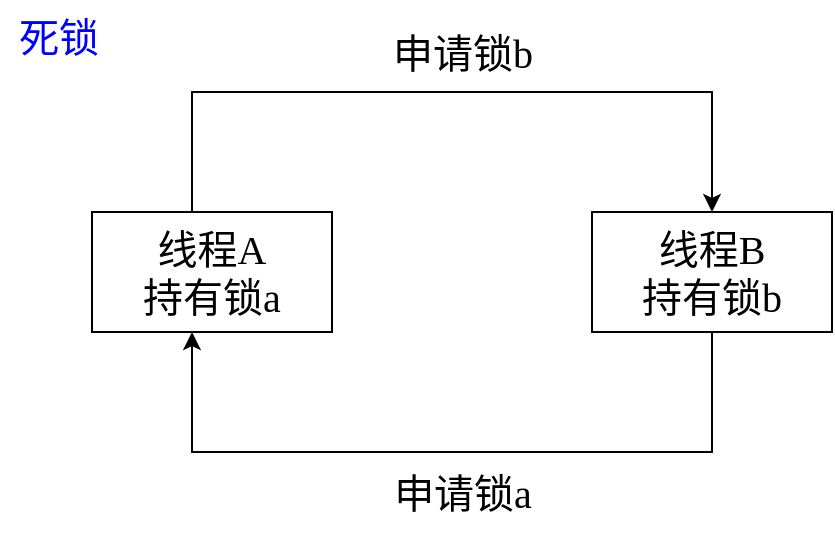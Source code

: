 <mxfile version="21.1.4" type="device">
  <diagram name="第 1 页" id="LZNF_8T9O6yg8gX1w5-V">
    <mxGraphModel dx="293" dy="741" grid="0" gridSize="10" guides="1" tooltips="1" connect="1" arrows="1" fold="1" page="1" pageScale="1" pageWidth="1654" pageHeight="2336" math="0" shadow="0">
      <root>
        <mxCell id="0" />
        <mxCell id="1" parent="0" />
        <mxCell id="F_sDWDLbUKnOG0Z-pPJB-4" style="edgeStyle=orthogonalEdgeStyle;rounded=0;orthogonalLoop=1;jettySize=auto;html=1;exitX=0.5;exitY=0;exitDx=0;exitDy=0;entryX=0.5;entryY=0;entryDx=0;entryDy=0;" edge="1" parent="1" source="F_sDWDLbUKnOG0Z-pPJB-1" target="F_sDWDLbUKnOG0Z-pPJB-3">
          <mxGeometry relative="1" as="geometry">
            <Array as="points">
              <mxPoint x="170" y="60" />
              <mxPoint x="430" y="60" />
            </Array>
          </mxGeometry>
        </mxCell>
        <mxCell id="F_sDWDLbUKnOG0Z-pPJB-1" value="&lt;span style=&quot;font-size: 20px;&quot;&gt;线程A&lt;br&gt;持有锁a&lt;br&gt;&lt;/span&gt;" style="rounded=0;whiteSpace=wrap;html=1;fontFamily=Songti TC;" vertex="1" parent="1">
          <mxGeometry x="120" y="120" width="120" height="60" as="geometry" />
        </mxCell>
        <mxCell id="F_sDWDLbUKnOG0Z-pPJB-6" style="edgeStyle=orthogonalEdgeStyle;rounded=0;orthogonalLoop=1;jettySize=auto;html=1;exitX=0.5;exitY=1;exitDx=0;exitDy=0;" edge="1" parent="1" source="F_sDWDLbUKnOG0Z-pPJB-3">
          <mxGeometry relative="1" as="geometry">
            <mxPoint x="170" y="180" as="targetPoint" />
            <Array as="points">
              <mxPoint x="430" y="240" />
              <mxPoint x="170" y="240" />
              <mxPoint x="170" y="180" />
            </Array>
          </mxGeometry>
        </mxCell>
        <mxCell id="F_sDWDLbUKnOG0Z-pPJB-3" value="&lt;span style=&quot;font-size: 20px;&quot;&gt;线程B&lt;br&gt;持有锁b&lt;br&gt;&lt;/span&gt;" style="rounded=0;whiteSpace=wrap;html=1;fontFamily=Songti TC;" vertex="1" parent="1">
          <mxGeometry x="370" y="120" width="120" height="60" as="geometry" />
        </mxCell>
        <mxCell id="F_sDWDLbUKnOG0Z-pPJB-5" value="&lt;font style=&quot;font-size: 20px;&quot; face=&quot;Songti TC&quot;&gt;申请锁b&lt;/font&gt;" style="text;html=1;align=center;verticalAlign=middle;resizable=0;points=[];autosize=1;strokeColor=none;fillColor=none;" vertex="1" parent="1">
          <mxGeometry x="260" y="20" width="90" height="40" as="geometry" />
        </mxCell>
        <mxCell id="F_sDWDLbUKnOG0Z-pPJB-7" value="&lt;font style=&quot;font-size: 20px;&quot; face=&quot;Songti TC&quot;&gt;申请锁a&lt;/font&gt;" style="text;html=1;align=center;verticalAlign=middle;resizable=0;points=[];autosize=1;strokeColor=none;fillColor=none;" vertex="1" parent="1">
          <mxGeometry x="260" y="240" width="90" height="40" as="geometry" />
        </mxCell>
        <mxCell id="F_sDWDLbUKnOG0Z-pPJB-8" value="&lt;font color=&quot;#0000ff&quot; style=&quot;font-size: 20px;&quot; face=&quot;Songti TC&quot;&gt;死锁&lt;/font&gt;" style="text;html=1;align=center;verticalAlign=middle;resizable=0;points=[];autosize=1;strokeColor=none;fillColor=none;" vertex="1" parent="1">
          <mxGeometry x="74" y="14" width="58" height="36" as="geometry" />
        </mxCell>
      </root>
    </mxGraphModel>
  </diagram>
</mxfile>
